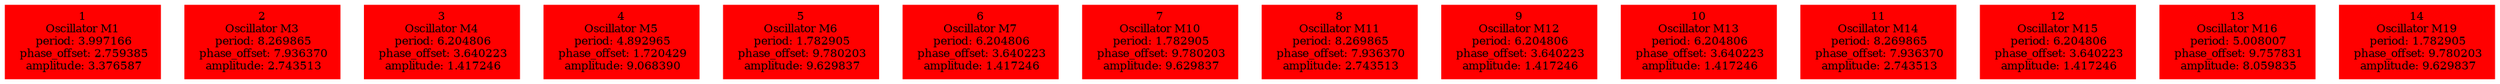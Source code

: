  digraph g{ forcelabels=true;
1 [label=<1<BR />Oscillator M1<BR /> period: 3.997166<BR /> phase_offset: 2.759385<BR /> amplitude: 3.376587>, shape=box,color=red,style=filled,fontsize=8];2 [label=<2<BR />Oscillator M3<BR /> period: 8.269865<BR /> phase_offset: 7.936370<BR /> amplitude: 2.743513>, shape=box,color=red,style=filled,fontsize=8];3 [label=<3<BR />Oscillator M4<BR /> period: 6.204806<BR /> phase_offset: 3.640223<BR /> amplitude: 1.417246>, shape=box,color=red,style=filled,fontsize=8];4 [label=<4<BR />Oscillator M5<BR /> period: 4.892965<BR /> phase_offset: 1.720429<BR /> amplitude: 9.068390>, shape=box,color=red,style=filled,fontsize=8];5 [label=<5<BR />Oscillator M6<BR /> period: 1.782905<BR /> phase_offset: 9.780203<BR /> amplitude: 9.629837>, shape=box,color=red,style=filled,fontsize=8];6 [label=<6<BR />Oscillator M7<BR /> period: 6.204806<BR /> phase_offset: 3.640223<BR /> amplitude: 1.417246>, shape=box,color=red,style=filled,fontsize=8];7 [label=<7<BR />Oscillator M10<BR /> period: 1.782905<BR /> phase_offset: 9.780203<BR /> amplitude: 9.629837>, shape=box,color=red,style=filled,fontsize=8];8 [label=<8<BR />Oscillator M11<BR /> period: 8.269865<BR /> phase_offset: 7.936370<BR /> amplitude: 2.743513>, shape=box,color=red,style=filled,fontsize=8];9 [label=<9<BR />Oscillator M12<BR /> period: 6.204806<BR /> phase_offset: 3.640223<BR /> amplitude: 1.417246>, shape=box,color=red,style=filled,fontsize=8];10 [label=<10<BR />Oscillator M13<BR /> period: 6.204806<BR /> phase_offset: 3.640223<BR /> amplitude: 1.417246>, shape=box,color=red,style=filled,fontsize=8];11 [label=<11<BR />Oscillator M14<BR /> period: 8.269865<BR /> phase_offset: 7.936370<BR /> amplitude: 2.743513>, shape=box,color=red,style=filled,fontsize=8];12 [label=<12<BR />Oscillator M15<BR /> period: 6.204806<BR /> phase_offset: 3.640223<BR /> amplitude: 1.417246>, shape=box,color=red,style=filled,fontsize=8];13 [label=<13<BR />Oscillator M16<BR /> period: 5.008007<BR /> phase_offset: 9.757831<BR /> amplitude: 8.059835>, shape=box,color=red,style=filled,fontsize=8];14 [label=<14<BR />Oscillator M19<BR /> period: 1.782905<BR /> phase_offset: 9.780203<BR /> amplitude: 9.629837>, shape=box,color=red,style=filled,fontsize=8]; }
